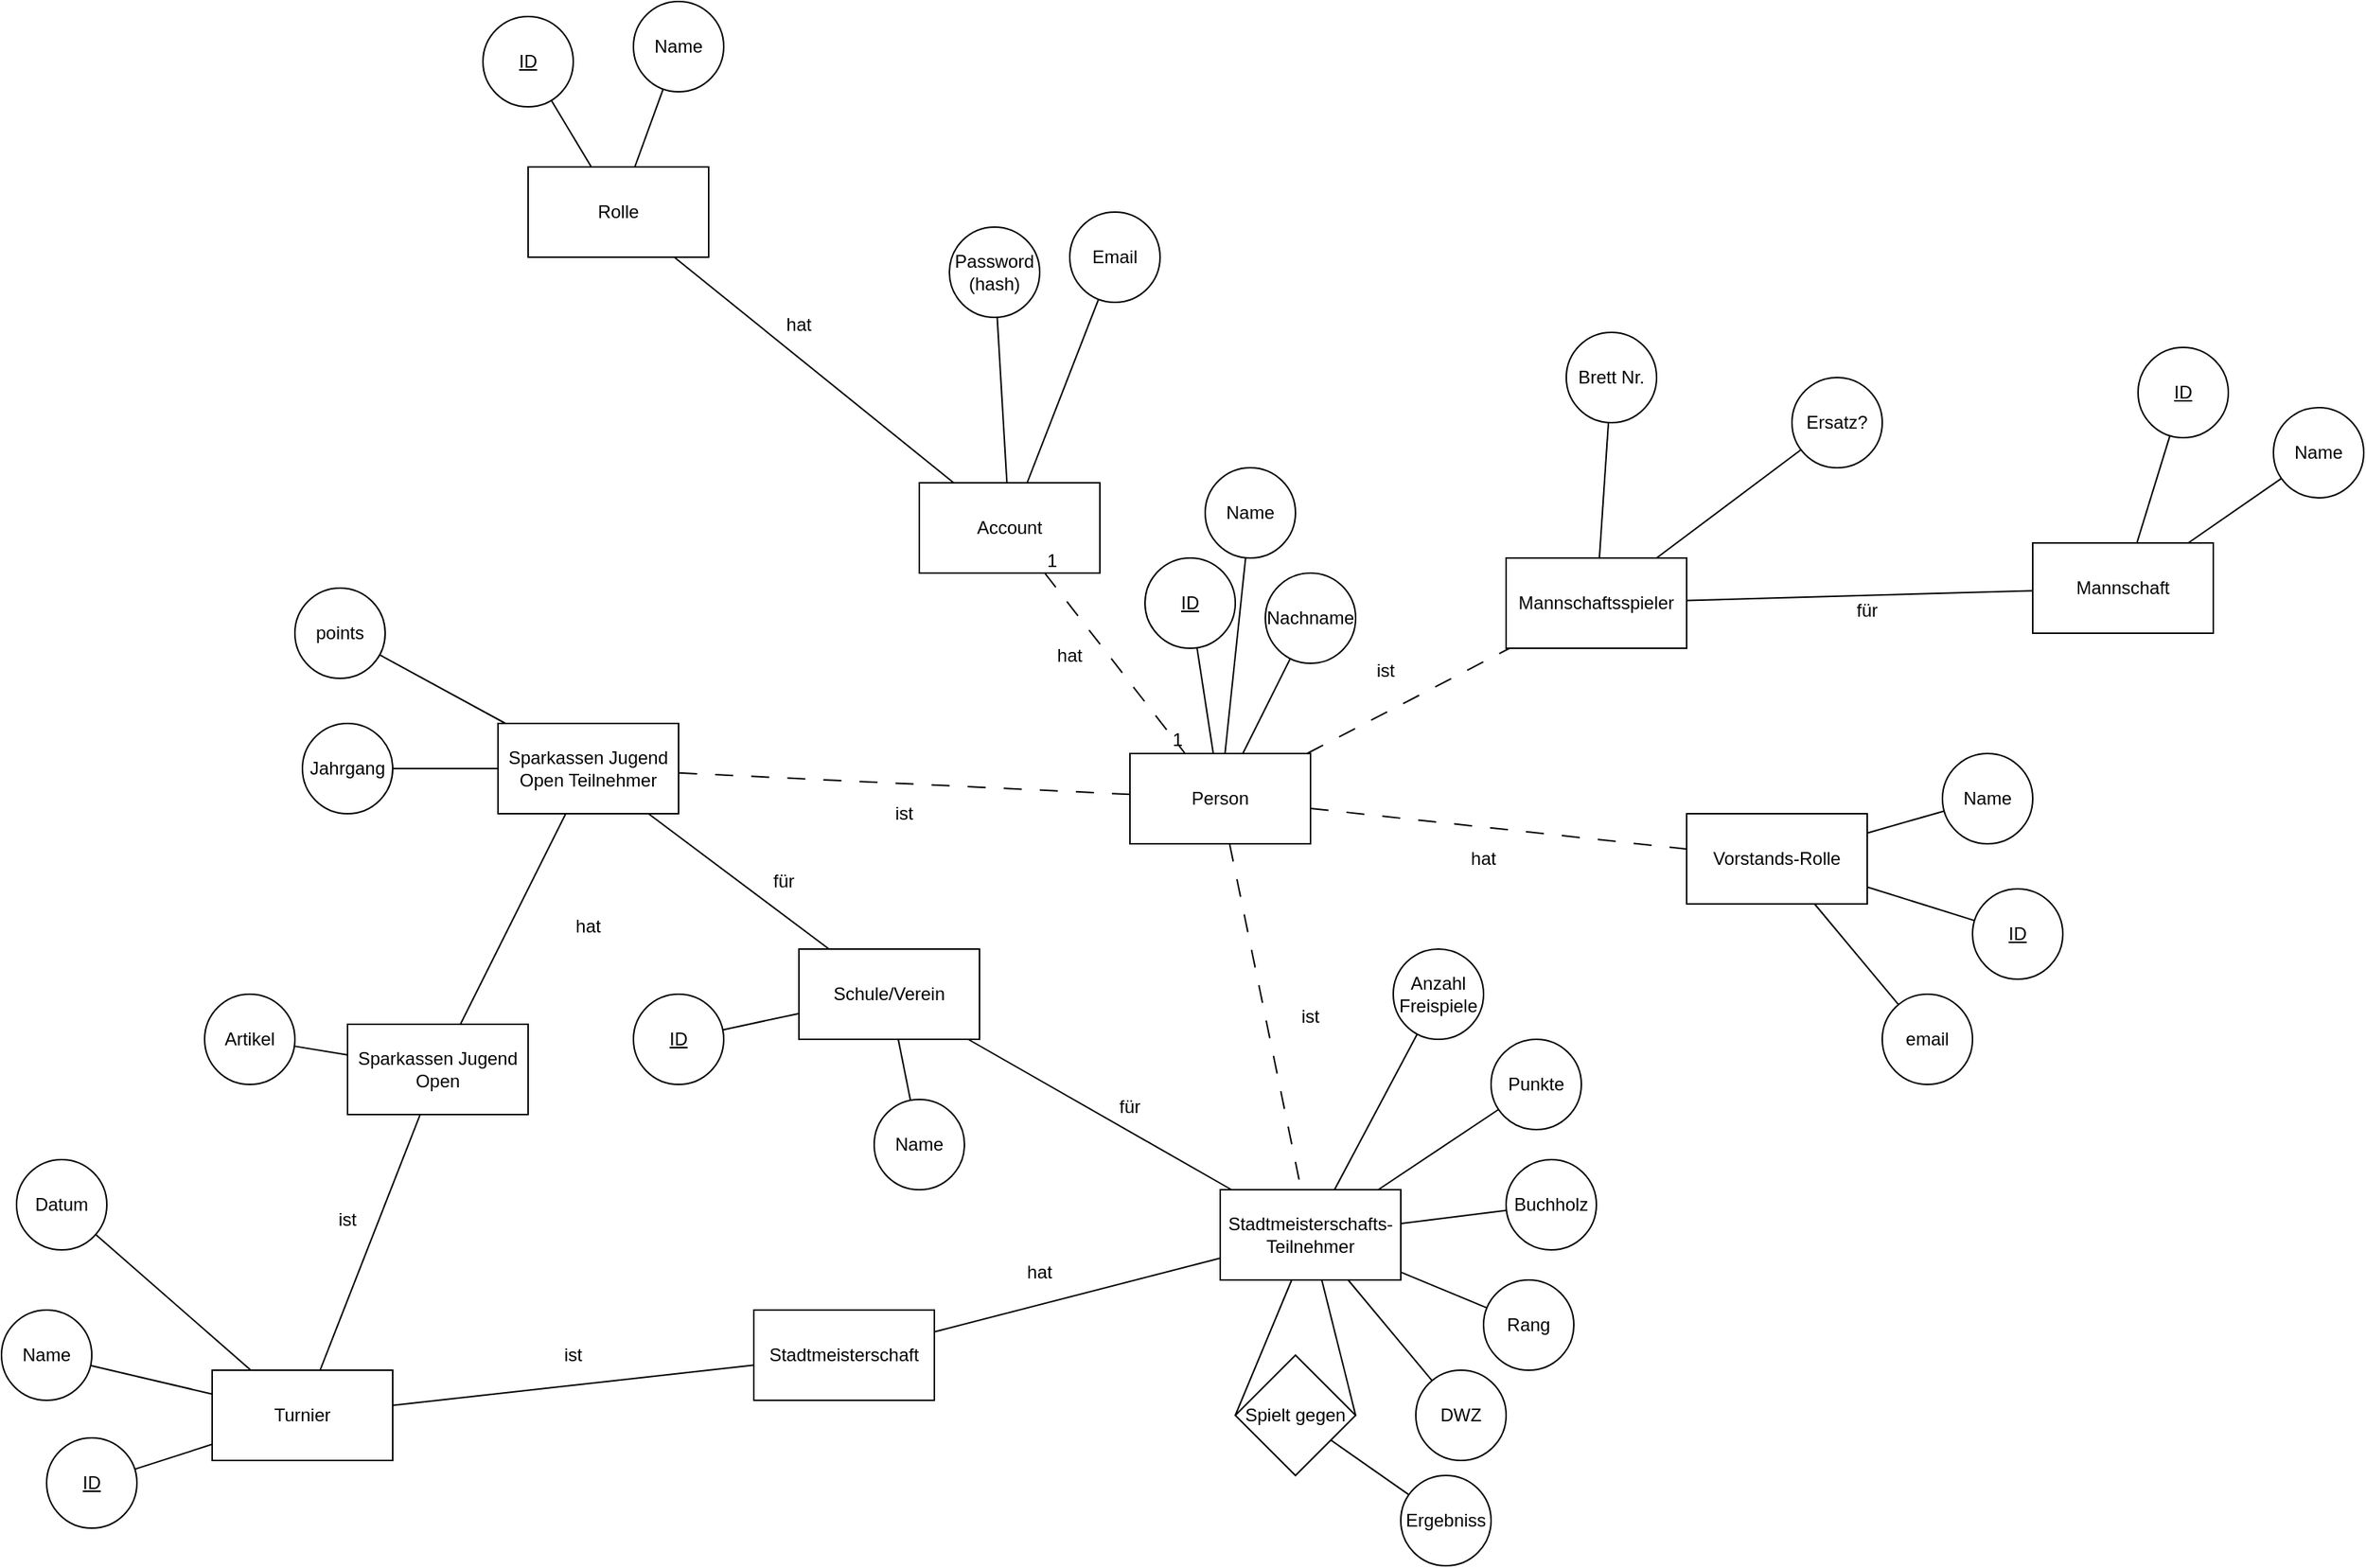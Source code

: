 <mxfile version="24.4.0" type="device">
  <diagram name="Page-1" id="n-USMq5rWaC9HaFBHwjl">
    <mxGraphModel dx="2284" dy="1935" grid="1" gridSize="10" guides="1" tooltips="1" connect="1" arrows="1" fold="1" page="1" pageScale="1" pageWidth="850" pageHeight="1100" math="0" shadow="0">
      <root>
        <mxCell id="0" />
        <mxCell id="1" parent="0" />
        <mxCell id="M7EYduYEXxySPqptlNgz-1" value="Person" style="rounded=0;whiteSpace=wrap;html=1;" parent="1" vertex="1">
          <mxGeometry x="190" y="320" width="120" height="60" as="geometry" />
        </mxCell>
        <mxCell id="M7EYduYEXxySPqptlNgz-4" value="ID" style="ellipse;whiteSpace=wrap;html=1;aspect=fixed;fontStyle=4" parent="1" vertex="1">
          <mxGeometry x="200" y="190" width="60" height="60" as="geometry" />
        </mxCell>
        <mxCell id="M7EYduYEXxySPqptlNgz-5" value="Name" style="ellipse;whiteSpace=wrap;html=1;aspect=fixed;" parent="1" vertex="1">
          <mxGeometry x="240" y="130" width="60" height="60" as="geometry" />
        </mxCell>
        <mxCell id="M7EYduYEXxySPqptlNgz-6" value="" style="endArrow=none;html=1;rounded=0;" parent="1" source="M7EYduYEXxySPqptlNgz-1" target="M7EYduYEXxySPqptlNgz-4" edge="1">
          <mxGeometry width="50" height="50" relative="1" as="geometry">
            <mxPoint x="340" y="360" as="sourcePoint" />
            <mxPoint x="390" y="310" as="targetPoint" />
          </mxGeometry>
        </mxCell>
        <mxCell id="M7EYduYEXxySPqptlNgz-7" value="Nachname" style="ellipse;whiteSpace=wrap;html=1;aspect=fixed;" parent="1" vertex="1">
          <mxGeometry x="280" y="200" width="60" height="60" as="geometry" />
        </mxCell>
        <mxCell id="M7EYduYEXxySPqptlNgz-8" value="" style="endArrow=none;html=1;rounded=0;" parent="1" source="M7EYduYEXxySPqptlNgz-1" target="M7EYduYEXxySPqptlNgz-5" edge="1">
          <mxGeometry width="50" height="50" relative="1" as="geometry">
            <mxPoint x="252" y="340" as="sourcePoint" />
            <mxPoint x="237" y="279" as="targetPoint" />
          </mxGeometry>
        </mxCell>
        <mxCell id="M7EYduYEXxySPqptlNgz-9" value="" style="endArrow=none;html=1;rounded=0;" parent="1" source="M7EYduYEXxySPqptlNgz-1" target="M7EYduYEXxySPqptlNgz-7" edge="1">
          <mxGeometry width="50" height="50" relative="1" as="geometry">
            <mxPoint x="275" y="340" as="sourcePoint" />
            <mxPoint x="317" y="257" as="targetPoint" />
          </mxGeometry>
        </mxCell>
        <mxCell id="M7EYduYEXxySPqptlNgz-10" value="Account" style="rounded=0;whiteSpace=wrap;html=1;" parent="1" vertex="1">
          <mxGeometry x="50" y="140" width="120" height="60" as="geometry" />
        </mxCell>
        <mxCell id="M7EYduYEXxySPqptlNgz-12" value="" style="endArrow=none;html=1;rounded=0;dashed=1;dashPattern=12 12;" parent="1" source="M7EYduYEXxySPqptlNgz-10" target="M7EYduYEXxySPqptlNgz-1" edge="1">
          <mxGeometry relative="1" as="geometry">
            <mxPoint x="290" y="320" as="sourcePoint" />
            <mxPoint x="450" y="320" as="targetPoint" />
          </mxGeometry>
        </mxCell>
        <mxCell id="M7EYduYEXxySPqptlNgz-13" value="1" style="resizable=0;html=1;whiteSpace=wrap;align=left;verticalAlign=bottom;" parent="M7EYduYEXxySPqptlNgz-12" connectable="0" vertex="1">
          <mxGeometry x="-1" relative="1" as="geometry" />
        </mxCell>
        <mxCell id="M7EYduYEXxySPqptlNgz-14" value="1" style="resizable=0;html=1;whiteSpace=wrap;align=right;verticalAlign=bottom;" parent="M7EYduYEXxySPqptlNgz-12" connectable="0" vertex="1">
          <mxGeometry x="1" relative="1" as="geometry" />
        </mxCell>
        <mxCell id="M7EYduYEXxySPqptlNgz-15" value="E&lt;span style=&quot;background-color: initial;&quot;&gt;mail&lt;/span&gt;" style="ellipse;whiteSpace=wrap;html=1;aspect=fixed;" parent="1" vertex="1">
          <mxGeometry x="150" y="-40" width="60" height="60" as="geometry" />
        </mxCell>
        <mxCell id="M7EYduYEXxySPqptlNgz-16" value="" style="endArrow=none;html=1;rounded=0;" parent="1" source="M7EYduYEXxySPqptlNgz-10" target="M7EYduYEXxySPqptlNgz-15" edge="1">
          <mxGeometry width="50" height="50" relative="1" as="geometry">
            <mxPoint x="-49" y="350" as="sourcePoint" />
            <mxPoint x="-43" y="299" as="targetPoint" />
          </mxGeometry>
        </mxCell>
        <mxCell id="M7EYduYEXxySPqptlNgz-18" value="Password (hash)" style="ellipse;whiteSpace=wrap;html=1;aspect=fixed;" parent="1" vertex="1">
          <mxGeometry x="70" y="-30" width="60" height="60" as="geometry" />
        </mxCell>
        <mxCell id="M7EYduYEXxySPqptlNgz-21" value="" style="endArrow=none;html=1;rounded=0;" parent="1" source="M7EYduYEXxySPqptlNgz-10" target="M7EYduYEXxySPqptlNgz-18" edge="1">
          <mxGeometry width="50" height="50" relative="1" as="geometry">
            <mxPoint x="-51" y="330" as="sourcePoint" />
            <mxPoint x="-103" y="255" as="targetPoint" />
          </mxGeometry>
        </mxCell>
        <mxCell id="M7EYduYEXxySPqptlNgz-23" value="Mannschaftsspieler" style="rounded=0;whiteSpace=wrap;html=1;" parent="1" vertex="1">
          <mxGeometry x="440" y="190" width="120" height="60" as="geometry" />
        </mxCell>
        <mxCell id="M7EYduYEXxySPqptlNgz-24" value="" style="endArrow=none;html=1;rounded=0;dashed=1;dashPattern=12 12;" parent="1" source="M7EYduYEXxySPqptlNgz-1" target="M7EYduYEXxySPqptlNgz-23" edge="1">
          <mxGeometry width="50" height="50" relative="1" as="geometry">
            <mxPoint x="410" y="310" as="sourcePoint" />
            <mxPoint x="460" y="260" as="targetPoint" />
          </mxGeometry>
        </mxCell>
        <mxCell id="M7EYduYEXxySPqptlNgz-26" value="Name" style="ellipse;whiteSpace=wrap;html=1;aspect=fixed;" parent="1" vertex="1">
          <mxGeometry x="730" y="320" width="60" height="60" as="geometry" />
        </mxCell>
        <mxCell id="M7EYduYEXxySPqptlNgz-27" value="Brett Nr." style="ellipse;whiteSpace=wrap;html=1;aspect=fixed;" parent="1" vertex="1">
          <mxGeometry x="480" y="40" width="60" height="60" as="geometry" />
        </mxCell>
        <mxCell id="M7EYduYEXxySPqptlNgz-28" value="" style="endArrow=none;html=1;rounded=0;" parent="1" source="M7EYduYEXxySPqptlNgz-23" target="M7EYduYEXxySPqptlNgz-27" edge="1">
          <mxGeometry width="50" height="50" relative="1" as="geometry">
            <mxPoint x="410" y="310" as="sourcePoint" />
            <mxPoint x="460" y="260" as="targetPoint" />
          </mxGeometry>
        </mxCell>
        <mxCell id="M7EYduYEXxySPqptlNgz-29" value="Ersatz?" style="ellipse;whiteSpace=wrap;html=1;aspect=fixed;" parent="1" vertex="1">
          <mxGeometry x="630" y="70" width="60" height="60" as="geometry" />
        </mxCell>
        <mxCell id="M7EYduYEXxySPqptlNgz-30" value="" style="endArrow=none;html=1;rounded=0;" parent="1" source="M7EYduYEXxySPqptlNgz-23" target="M7EYduYEXxySPqptlNgz-29" edge="1">
          <mxGeometry width="50" height="50" relative="1" as="geometry">
            <mxPoint x="512" y="200" as="sourcePoint" />
            <mxPoint x="518" y="110" as="targetPoint" />
          </mxGeometry>
        </mxCell>
        <mxCell id="M7EYduYEXxySPqptlNgz-31" value="Turnier" style="rounded=0;whiteSpace=wrap;html=1;" parent="1" vertex="1">
          <mxGeometry x="-420" y="730" width="120" height="60" as="geometry" />
        </mxCell>
        <mxCell id="M7EYduYEXxySPqptlNgz-32" value="" style="endArrow=none;html=1;rounded=0;" parent="1" source="M7EYduYEXxySPqptlNgz-42" target="M7EYduYEXxySPqptlNgz-26" edge="1">
          <mxGeometry width="50" height="50" relative="1" as="geometry">
            <mxPoint x="760" y="400" as="sourcePoint" />
            <mxPoint x="690" y="540" as="targetPoint" />
          </mxGeometry>
        </mxCell>
        <mxCell id="M7EYduYEXxySPqptlNgz-33" value="Name" style="ellipse;whiteSpace=wrap;html=1;aspect=fixed;" parent="1" vertex="1">
          <mxGeometry x="-560" y="690" width="60" height="60" as="geometry" />
        </mxCell>
        <mxCell id="M7EYduYEXxySPqptlNgz-34" value="" style="endArrow=none;html=1;rounded=0;" parent="1" source="M7EYduYEXxySPqptlNgz-31" target="M7EYduYEXxySPqptlNgz-33" edge="1">
          <mxGeometry width="50" height="50" relative="1" as="geometry">
            <mxPoint x="-390" y="660" as="sourcePoint" />
            <mxPoint x="-460" y="800" as="targetPoint" />
          </mxGeometry>
        </mxCell>
        <mxCell id="M7EYduYEXxySPqptlNgz-35" value="ID" style="ellipse;whiteSpace=wrap;html=1;aspect=fixed;fontStyle=4" parent="1" vertex="1">
          <mxGeometry x="-530" y="775" width="60" height="60" as="geometry" />
        </mxCell>
        <mxCell id="M7EYduYEXxySPqptlNgz-36" value="" style="endArrow=none;html=1;rounded=0;" parent="1" source="M7EYduYEXxySPqptlNgz-31" target="M7EYduYEXxySPqptlNgz-35" edge="1">
          <mxGeometry width="50" height="50" relative="1" as="geometry">
            <mxPoint x="-150" y="675" as="sourcePoint" />
            <mxPoint x="50" y="660" as="targetPoint" />
          </mxGeometry>
        </mxCell>
        <mxCell id="M7EYduYEXxySPqptlNgz-40" value="Datum" style="ellipse;whiteSpace=wrap;html=1;aspect=fixed;" parent="1" vertex="1">
          <mxGeometry x="-550" y="590" width="60" height="60" as="geometry" />
        </mxCell>
        <mxCell id="M7EYduYEXxySPqptlNgz-41" value="" style="endArrow=none;html=1;rounded=0;" parent="1" source="M7EYduYEXxySPqptlNgz-31" target="M7EYduYEXxySPqptlNgz-40" edge="1">
          <mxGeometry width="50" height="50" relative="1" as="geometry">
            <mxPoint x="-496" y="740" as="sourcePoint" />
            <mxPoint x="-590" y="810" as="targetPoint" />
          </mxGeometry>
        </mxCell>
        <mxCell id="M7EYduYEXxySPqptlNgz-42" value="Vorstands-Rolle" style="rounded=0;whiteSpace=wrap;html=1;" parent="1" vertex="1">
          <mxGeometry x="560" y="360" width="120" height="60" as="geometry" />
        </mxCell>
        <mxCell id="M7EYduYEXxySPqptlNgz-43" value="" style="endArrow=none;html=1;rounded=0;dashed=1;dashPattern=12 12;" parent="1" source="M7EYduYEXxySPqptlNgz-1" target="M7EYduYEXxySPqptlNgz-42" edge="1">
          <mxGeometry width="50" height="50" relative="1" as="geometry">
            <mxPoint x="318" y="330" as="sourcePoint" />
            <mxPoint x="452" y="260" as="targetPoint" />
          </mxGeometry>
        </mxCell>
        <mxCell id="M7EYduYEXxySPqptlNgz-44" value="ID" style="ellipse;whiteSpace=wrap;html=1;aspect=fixed;fontStyle=4" parent="1" vertex="1">
          <mxGeometry x="750" y="410" width="60" height="60" as="geometry" />
        </mxCell>
        <mxCell id="M7EYduYEXxySPqptlNgz-45" value="" style="endArrow=none;html=1;rounded=0;" parent="1" source="M7EYduYEXxySPqptlNgz-42" target="M7EYduYEXxySPqptlNgz-44" edge="1">
          <mxGeometry width="50" height="50" relative="1" as="geometry">
            <mxPoint x="770" y="350" as="sourcePoint" />
            <mxPoint x="970" y="335" as="targetPoint" />
          </mxGeometry>
        </mxCell>
        <mxCell id="M7EYduYEXxySPqptlNgz-46" value="ist" style="text;html=1;align=center;verticalAlign=middle;whiteSpace=wrap;rounded=0;" parent="1" vertex="1">
          <mxGeometry x="330" y="250" width="60" height="30" as="geometry" />
        </mxCell>
        <mxCell id="M7EYduYEXxySPqptlNgz-47" value="hat" style="text;html=1;align=center;verticalAlign=middle;whiteSpace=wrap;rounded=0;" parent="1" vertex="1">
          <mxGeometry x="395" y="375" width="60" height="30" as="geometry" />
        </mxCell>
        <mxCell id="M7EYduYEXxySPqptlNgz-48" value="hat" style="text;html=1;align=center;verticalAlign=middle;whiteSpace=wrap;rounded=0;" parent="1" vertex="1">
          <mxGeometry x="120" y="240" width="60" height="30" as="geometry" />
        </mxCell>
        <mxCell id="M7EYduYEXxySPqptlNgz-49" value="Stadtmeisterschaft" style="rounded=0;whiteSpace=wrap;html=1;" parent="1" vertex="1">
          <mxGeometry x="-60" y="690" width="120" height="60" as="geometry" />
        </mxCell>
        <mxCell id="M7EYduYEXxySPqptlNgz-51" value="" style="endArrow=none;html=1;rounded=0;dashed=1;dashPattern=12 12;" parent="1" source="M7EYduYEXxySPqptlNgz-1" target="M7EYduYEXxySPqptlNgz-58" edge="1">
          <mxGeometry width="50" height="50" relative="1" as="geometry">
            <mxPoint x="307" y="390" as="sourcePoint" />
            <mxPoint x="433" y="470" as="targetPoint" />
          </mxGeometry>
        </mxCell>
        <mxCell id="M7EYduYEXxySPqptlNgz-52" value="ist" style="text;html=1;align=center;verticalAlign=middle;whiteSpace=wrap;rounded=0;" parent="1" vertex="1">
          <mxGeometry x="280" y="480" width="60" height="30" as="geometry" />
        </mxCell>
        <mxCell id="M7EYduYEXxySPqptlNgz-56" value="" style="endArrow=none;html=1;rounded=0;" parent="1" source="M7EYduYEXxySPqptlNgz-31" target="M7EYduYEXxySPqptlNgz-49" edge="1">
          <mxGeometry width="50" height="50" relative="1" as="geometry">
            <mxPoint x="-190" y="480" as="sourcePoint" />
            <mxPoint x="-140" y="430" as="targetPoint" />
          </mxGeometry>
        </mxCell>
        <mxCell id="M7EYduYEXxySPqptlNgz-57" value="ist" style="text;html=1;align=center;verticalAlign=middle;whiteSpace=wrap;rounded=0;" parent="1" vertex="1">
          <mxGeometry x="-210" y="705" width="60" height="30" as="geometry" />
        </mxCell>
        <mxCell id="M7EYduYEXxySPqptlNgz-58" value="Stadtmeisterschafts-&lt;div&gt;Teilnehmer&lt;/div&gt;" style="rounded=0;whiteSpace=wrap;html=1;" parent="1" vertex="1">
          <mxGeometry x="250" y="610" width="120" height="60" as="geometry" />
        </mxCell>
        <mxCell id="M7EYduYEXxySPqptlNgz-59" value="" style="endArrow=none;html=1;rounded=0;" parent="1" source="M7EYduYEXxySPqptlNgz-49" target="M7EYduYEXxySPqptlNgz-58" edge="1">
          <mxGeometry width="50" height="50" relative="1" as="geometry">
            <mxPoint x="140" y="520" as="sourcePoint" />
            <mxPoint x="190" y="470" as="targetPoint" />
          </mxGeometry>
        </mxCell>
        <mxCell id="M7EYduYEXxySPqptlNgz-60" value="hat" style="text;html=1;align=center;verticalAlign=middle;whiteSpace=wrap;rounded=0;" parent="1" vertex="1">
          <mxGeometry x="100" y="650" width="60" height="30" as="geometry" />
        </mxCell>
        <mxCell id="M7EYduYEXxySPqptlNgz-61" value="Rang" style="ellipse;whiteSpace=wrap;html=1;aspect=fixed;" parent="1" vertex="1">
          <mxGeometry x="425" y="670" width="60" height="60" as="geometry" />
        </mxCell>
        <mxCell id="M7EYduYEXxySPqptlNgz-62" value="" style="endArrow=none;html=1;rounded=0;" parent="1" source="M7EYduYEXxySPqptlNgz-58" target="M7EYduYEXxySPqptlNgz-61" edge="1">
          <mxGeometry width="50" height="50" relative="1" as="geometry">
            <mxPoint x="494" y="795" as="sourcePoint" />
            <mxPoint x="400" y="865" as="targetPoint" />
          </mxGeometry>
        </mxCell>
        <mxCell id="M7EYduYEXxySPqptlNgz-63" value="DWZ" style="ellipse;whiteSpace=wrap;html=1;aspect=fixed;" parent="1" vertex="1">
          <mxGeometry x="380" y="730" width="60" height="60" as="geometry" />
        </mxCell>
        <mxCell id="M7EYduYEXxySPqptlNgz-64" value="" style="endArrow=none;html=1;rounded=0;" parent="1" source="M7EYduYEXxySPqptlNgz-58" target="M7EYduYEXxySPqptlNgz-63" edge="1">
          <mxGeometry width="50" height="50" relative="1" as="geometry">
            <mxPoint x="310" y="738" as="sourcePoint" />
            <mxPoint x="340" y="950" as="targetPoint" />
          </mxGeometry>
        </mxCell>
        <mxCell id="M7EYduYEXxySPqptlNgz-65" value="Buchholz" style="ellipse;whiteSpace=wrap;html=1;aspect=fixed;" parent="1" vertex="1">
          <mxGeometry x="440" y="590" width="60" height="60" as="geometry" />
        </mxCell>
        <mxCell id="M7EYduYEXxySPqptlNgz-66" value="" style="endArrow=none;html=1;rounded=0;" parent="1" source="M7EYduYEXxySPqptlNgz-58" target="M7EYduYEXxySPqptlNgz-65" edge="1">
          <mxGeometry width="50" height="50" relative="1" as="geometry">
            <mxPoint x="217.5" y="680" as="sourcePoint" />
            <mxPoint x="222.5" y="960" as="targetPoint" />
          </mxGeometry>
        </mxCell>
        <mxCell id="M7EYduYEXxySPqptlNgz-67" value="Anzahl Freispiele" style="ellipse;whiteSpace=wrap;html=1;aspect=fixed;" parent="1" vertex="1">
          <mxGeometry x="365" y="450" width="60" height="60" as="geometry" />
        </mxCell>
        <mxCell id="M7EYduYEXxySPqptlNgz-68" value="" style="endArrow=none;html=1;rounded=0;" parent="1" source="M7EYduYEXxySPqptlNgz-58" target="M7EYduYEXxySPqptlNgz-67" edge="1">
          <mxGeometry width="50" height="50" relative="1" as="geometry">
            <mxPoint x="233.5" y="655" as="sourcePoint" />
            <mxPoint x="150" y="945" as="targetPoint" />
          </mxGeometry>
        </mxCell>
        <mxCell id="M7EYduYEXxySPqptlNgz-69" value="Spielt gegen" style="rhombus;whiteSpace=wrap;html=1;" parent="1" vertex="1">
          <mxGeometry x="260" y="720" width="80" height="80" as="geometry" />
        </mxCell>
        <mxCell id="M7EYduYEXxySPqptlNgz-70" value="" style="endArrow=none;html=1;rounded=0;exitX=1;exitY=0.5;exitDx=0;exitDy=0;" parent="1" source="M7EYduYEXxySPqptlNgz-69" target="M7EYduYEXxySPqptlNgz-58" edge="1">
          <mxGeometry width="50" height="50" relative="1" as="geometry">
            <mxPoint x="140" y="690" as="sourcePoint" />
            <mxPoint x="190" y="640" as="targetPoint" />
          </mxGeometry>
        </mxCell>
        <mxCell id="M7EYduYEXxySPqptlNgz-71" value="" style="endArrow=none;html=1;rounded=0;exitX=0;exitY=0.5;exitDx=0;exitDy=0;" parent="1" source="M7EYduYEXxySPqptlNgz-69" target="M7EYduYEXxySPqptlNgz-58" edge="1">
          <mxGeometry width="50" height="50" relative="1" as="geometry">
            <mxPoint x="140" y="690" as="sourcePoint" />
            <mxPoint x="190" y="640" as="targetPoint" />
          </mxGeometry>
        </mxCell>
        <mxCell id="M7EYduYEXxySPqptlNgz-72" value="" style="endArrow=none;html=1;rounded=0;" parent="1" source="M7EYduYEXxySPqptlNgz-69" target="M7EYduYEXxySPqptlNgz-73" edge="1">
          <mxGeometry width="50" height="50" relative="1" as="geometry">
            <mxPoint x="294" y="784" as="sourcePoint" />
            <mxPoint x="365" y="800" as="targetPoint" />
          </mxGeometry>
        </mxCell>
        <mxCell id="M7EYduYEXxySPqptlNgz-73" value="Ergebniss" style="ellipse;whiteSpace=wrap;html=1;aspect=fixed;" parent="1" vertex="1">
          <mxGeometry x="370" y="800" width="60" height="60" as="geometry" />
        </mxCell>
        <mxCell id="M7EYduYEXxySPqptlNgz-74" value="Sparkassen Jugend Open" style="rounded=0;whiteSpace=wrap;html=1;" parent="1" vertex="1">
          <mxGeometry x="-330" y="500" width="120" height="60" as="geometry" />
        </mxCell>
        <mxCell id="M7EYduYEXxySPqptlNgz-75" value="" style="endArrow=none;html=1;rounded=0;" parent="1" source="M7EYduYEXxySPqptlNgz-31" target="M7EYduYEXxySPqptlNgz-74" edge="1">
          <mxGeometry width="50" height="50" relative="1" as="geometry">
            <mxPoint x="50" y="410" as="sourcePoint" />
            <mxPoint x="100" y="360" as="targetPoint" />
          </mxGeometry>
        </mxCell>
        <mxCell id="M7EYduYEXxySPqptlNgz-76" value="ist" style="text;html=1;align=center;verticalAlign=middle;whiteSpace=wrap;rounded=0;" parent="1" vertex="1">
          <mxGeometry x="-360" y="615" width="60" height="30" as="geometry" />
        </mxCell>
        <mxCell id="M7EYduYEXxySPqptlNgz-77" value="" style="endArrow=none;html=1;rounded=0;" parent="1" source="M7EYduYEXxySPqptlNgz-74" target="M7EYduYEXxySPqptlNgz-79" edge="1">
          <mxGeometry width="50" height="50" relative="1" as="geometry">
            <mxPoint x="-190" y="520" as="sourcePoint" />
            <mxPoint x="-190" y="410" as="targetPoint" />
          </mxGeometry>
        </mxCell>
        <mxCell id="M7EYduYEXxySPqptlNgz-78" value="hat" style="text;html=1;align=center;verticalAlign=middle;whiteSpace=wrap;rounded=0;" parent="1" vertex="1">
          <mxGeometry x="-200" y="420" width="60" height="30" as="geometry" />
        </mxCell>
        <mxCell id="M7EYduYEXxySPqptlNgz-79" value="Sparkassen Jugend Open Teilnehmer" style="rounded=0;whiteSpace=wrap;html=1;" parent="1" vertex="1">
          <mxGeometry x="-230" y="300" width="120" height="60" as="geometry" />
        </mxCell>
        <mxCell id="M7EYduYEXxySPqptlNgz-80" value="Schule/Verein" style="rounded=0;whiteSpace=wrap;html=1;" parent="1" vertex="1">
          <mxGeometry x="-30" y="450" width="120" height="60" as="geometry" />
        </mxCell>
        <mxCell id="M7EYduYEXxySPqptlNgz-81" value="" style="endArrow=none;html=1;rounded=0;" parent="1" source="M7EYduYEXxySPqptlNgz-80" target="M7EYduYEXxySPqptlNgz-58" edge="1">
          <mxGeometry width="50" height="50" relative="1" as="geometry">
            <mxPoint x="20" y="420" as="sourcePoint" />
            <mxPoint x="70" y="370" as="targetPoint" />
          </mxGeometry>
        </mxCell>
        <mxCell id="M7EYduYEXxySPqptlNgz-82" value="für" style="text;html=1;align=center;verticalAlign=middle;whiteSpace=wrap;rounded=0;" parent="1" vertex="1">
          <mxGeometry x="160" y="540" width="60" height="30" as="geometry" />
        </mxCell>
        <mxCell id="M7EYduYEXxySPqptlNgz-83" value="" style="endArrow=none;html=1;rounded=0;" parent="1" source="M7EYduYEXxySPqptlNgz-79" target="M7EYduYEXxySPqptlNgz-80" edge="1">
          <mxGeometry width="50" height="50" relative="1" as="geometry">
            <mxPoint x="93" y="520" as="sourcePoint" />
            <mxPoint x="268" y="620" as="targetPoint" />
          </mxGeometry>
        </mxCell>
        <mxCell id="M7EYduYEXxySPqptlNgz-84" value="für" style="text;html=1;align=center;verticalAlign=middle;whiteSpace=wrap;rounded=0;" parent="1" vertex="1">
          <mxGeometry x="-70" y="390" width="60" height="30" as="geometry" />
        </mxCell>
        <mxCell id="M7EYduYEXxySPqptlNgz-86" value="" style="endArrow=none;html=1;rounded=0;dashed=1;dashPattern=12 12;" parent="1" source="M7EYduYEXxySPqptlNgz-1" target="M7EYduYEXxySPqptlNgz-79" edge="1">
          <mxGeometry width="50" height="50" relative="1" as="geometry">
            <mxPoint x="266" y="390" as="sourcePoint" />
            <mxPoint x="314" y="620" as="targetPoint" />
          </mxGeometry>
        </mxCell>
        <mxCell id="M7EYduYEXxySPqptlNgz-87" value="ist" style="text;html=1;align=center;verticalAlign=middle;whiteSpace=wrap;rounded=0;" parent="1" vertex="1">
          <mxGeometry x="10" y="345" width="60" height="30" as="geometry" />
        </mxCell>
        <mxCell id="M7EYduYEXxySPqptlNgz-89" value="" style="endArrow=none;html=1;rounded=0;" parent="1" source="M7EYduYEXxySPqptlNgz-91" target="M7EYduYEXxySPqptlNgz-74" edge="1">
          <mxGeometry width="50" height="50" relative="1" as="geometry">
            <mxPoint x="-410" y="380" as="sourcePoint" />
            <mxPoint x="-90" y="390" as="targetPoint" />
          </mxGeometry>
        </mxCell>
        <mxCell id="M7EYduYEXxySPqptlNgz-91" value="Artikel" style="ellipse;whiteSpace=wrap;html=1;aspect=fixed;" parent="1" vertex="1">
          <mxGeometry x="-425" y="480" width="60" height="60" as="geometry" />
        </mxCell>
        <mxCell id="vukQ3y8rHUazanamd_mJ-1" value="" style="endArrow=none;html=1;rounded=0;" edge="1" parent="1" source="vukQ3y8rHUazanamd_mJ-2" target="M7EYduYEXxySPqptlNgz-79">
          <mxGeometry width="50" height="50" relative="1" as="geometry">
            <mxPoint x="-302.5" y="150" as="sourcePoint" />
            <mxPoint x="-222.5" y="290" as="targetPoint" />
          </mxGeometry>
        </mxCell>
        <mxCell id="vukQ3y8rHUazanamd_mJ-2" value="Jahrgang" style="ellipse;whiteSpace=wrap;html=1;aspect=fixed;" vertex="1" parent="1">
          <mxGeometry x="-360" y="300" width="60" height="60" as="geometry" />
        </mxCell>
        <mxCell id="vukQ3y8rHUazanamd_mJ-3" value="" style="endArrow=none;html=1;rounded=0;" edge="1" parent="1" source="vukQ3y8rHUazanamd_mJ-4" target="M7EYduYEXxySPqptlNgz-79">
          <mxGeometry width="50" height="50" relative="1" as="geometry">
            <mxPoint x="-350" y="110" as="sourcePoint" />
            <mxPoint x="-270" y="250" as="targetPoint" />
          </mxGeometry>
        </mxCell>
        <mxCell id="vukQ3y8rHUazanamd_mJ-4" value="points" style="ellipse;whiteSpace=wrap;html=1;aspect=fixed;" vertex="1" parent="1">
          <mxGeometry x="-365" y="210" width="60" height="60" as="geometry" />
        </mxCell>
        <mxCell id="vukQ3y8rHUazanamd_mJ-5" value="ID" style="ellipse;whiteSpace=wrap;html=1;aspect=fixed;fontStyle=4" vertex="1" parent="1">
          <mxGeometry x="-140" y="480" width="60" height="60" as="geometry" />
        </mxCell>
        <mxCell id="vukQ3y8rHUazanamd_mJ-6" value="" style="endArrow=none;html=1;rounded=0;" edge="1" parent="1" target="vukQ3y8rHUazanamd_mJ-5" source="M7EYduYEXxySPqptlNgz-80">
          <mxGeometry width="50" height="50" relative="1" as="geometry">
            <mxPoint x="-75" y="595" as="sourcePoint" />
            <mxPoint x="70" y="585" as="targetPoint" />
          </mxGeometry>
        </mxCell>
        <mxCell id="vukQ3y8rHUazanamd_mJ-8" value="" style="endArrow=none;html=1;rounded=0;" edge="1" parent="1" source="vukQ3y8rHUazanamd_mJ-9" target="M7EYduYEXxySPqptlNgz-80">
          <mxGeometry width="50" height="50" relative="1" as="geometry">
            <mxPoint x="10" y="450" as="sourcePoint" />
            <mxPoint x="90" y="590" as="targetPoint" />
          </mxGeometry>
        </mxCell>
        <mxCell id="vukQ3y8rHUazanamd_mJ-9" value="Name" style="ellipse;whiteSpace=wrap;html=1;aspect=fixed;" vertex="1" parent="1">
          <mxGeometry x="20" y="550" width="60" height="60" as="geometry" />
        </mxCell>
        <mxCell id="vukQ3y8rHUazanamd_mJ-10" value="Mannschaft" style="rounded=0;whiteSpace=wrap;html=1;" vertex="1" parent="1">
          <mxGeometry x="790" y="180" width="120" height="60" as="geometry" />
        </mxCell>
        <mxCell id="vukQ3y8rHUazanamd_mJ-11" value="ID" style="ellipse;whiteSpace=wrap;html=1;aspect=fixed;fontStyle=4" vertex="1" parent="1">
          <mxGeometry x="860" y="50" width="60" height="60" as="geometry" />
        </mxCell>
        <mxCell id="vukQ3y8rHUazanamd_mJ-12" value="" style="endArrow=none;html=1;rounded=0;" edge="1" parent="1" target="vukQ3y8rHUazanamd_mJ-11" source="vukQ3y8rHUazanamd_mJ-10">
          <mxGeometry width="50" height="50" relative="1" as="geometry">
            <mxPoint x="865" y="210" as="sourcePoint" />
            <mxPoint x="1010" y="200" as="targetPoint" />
          </mxGeometry>
        </mxCell>
        <mxCell id="vukQ3y8rHUazanamd_mJ-13" value="Name" style="ellipse;whiteSpace=wrap;html=1;aspect=fixed;" vertex="1" parent="1">
          <mxGeometry x="950" y="90" width="60" height="60" as="geometry" />
        </mxCell>
        <mxCell id="vukQ3y8rHUazanamd_mJ-14" value="" style="endArrow=none;html=1;rounded=0;" edge="1" parent="1" target="vukQ3y8rHUazanamd_mJ-13" source="vukQ3y8rHUazanamd_mJ-10">
          <mxGeometry width="50" height="50" relative="1" as="geometry">
            <mxPoint x="1043" y="255" as="sourcePoint" />
            <mxPoint x="1027" y="214" as="targetPoint" />
          </mxGeometry>
        </mxCell>
        <mxCell id="vukQ3y8rHUazanamd_mJ-15" value="" style="endArrow=none;html=1;rounded=0;" edge="1" parent="1" source="M7EYduYEXxySPqptlNgz-23" target="vukQ3y8rHUazanamd_mJ-10">
          <mxGeometry width="50" height="50" relative="1" as="geometry">
            <mxPoint x="550" y="200" as="sourcePoint" />
            <mxPoint x="646" y="128" as="targetPoint" />
          </mxGeometry>
        </mxCell>
        <mxCell id="vukQ3y8rHUazanamd_mJ-16" value="für" style="text;html=1;align=center;verticalAlign=middle;whiteSpace=wrap;rounded=0;" vertex="1" parent="1">
          <mxGeometry x="650" y="210" width="60" height="30" as="geometry" />
        </mxCell>
        <mxCell id="vukQ3y8rHUazanamd_mJ-17" value="Rolle" style="rounded=0;whiteSpace=wrap;html=1;" vertex="1" parent="1">
          <mxGeometry x="-210" y="-70" width="120" height="60" as="geometry" />
        </mxCell>
        <mxCell id="vukQ3y8rHUazanamd_mJ-18" value="" style="endArrow=none;html=1;rounded=0;" edge="1" parent="1" source="M7EYduYEXxySPqptlNgz-10" target="vukQ3y8rHUazanamd_mJ-17">
          <mxGeometry width="50" height="50" relative="1" as="geometry">
            <mxPoint x="270" y="-30" as="sourcePoint" />
            <mxPoint x="320" y="-80" as="targetPoint" />
          </mxGeometry>
        </mxCell>
        <mxCell id="vukQ3y8rHUazanamd_mJ-19" value="hat" style="text;html=1;align=center;verticalAlign=middle;whiteSpace=wrap;rounded=0;" vertex="1" parent="1">
          <mxGeometry x="-60" y="20" width="60" height="30" as="geometry" />
        </mxCell>
        <mxCell id="vukQ3y8rHUazanamd_mJ-20" value="ID" style="ellipse;whiteSpace=wrap;html=1;aspect=fixed;fontStyle=4" vertex="1" parent="1">
          <mxGeometry x="-240" y="-170" width="60" height="60" as="geometry" />
        </mxCell>
        <mxCell id="vukQ3y8rHUazanamd_mJ-21" value="" style="endArrow=none;html=1;rounded=0;" edge="1" parent="1" target="vukQ3y8rHUazanamd_mJ-20" source="vukQ3y8rHUazanamd_mJ-17">
          <mxGeometry width="50" height="50" relative="1" as="geometry">
            <mxPoint x="-195" y="-40" as="sourcePoint" />
            <mxPoint x="-50" y="-50" as="targetPoint" />
          </mxGeometry>
        </mxCell>
        <mxCell id="vukQ3y8rHUazanamd_mJ-22" value="Name" style="ellipse;whiteSpace=wrap;html=1;aspect=fixed;" vertex="1" parent="1">
          <mxGeometry x="-140" y="-180" width="60" height="60" as="geometry" />
        </mxCell>
        <mxCell id="vukQ3y8rHUazanamd_mJ-23" value="" style="endArrow=none;html=1;rounded=0;" edge="1" parent="1" target="vukQ3y8rHUazanamd_mJ-22" source="vukQ3y8rHUazanamd_mJ-17">
          <mxGeometry width="50" height="50" relative="1" as="geometry">
            <mxPoint x="-117" y="-50" as="sourcePoint" />
            <mxPoint x="-133" y="-91" as="targetPoint" />
          </mxGeometry>
        </mxCell>
        <mxCell id="vukQ3y8rHUazanamd_mJ-24" value="email" style="ellipse;whiteSpace=wrap;html=1;aspect=fixed;" vertex="1" parent="1">
          <mxGeometry x="690" y="480" width="60" height="60" as="geometry" />
        </mxCell>
        <mxCell id="vukQ3y8rHUazanamd_mJ-25" value="" style="endArrow=none;html=1;rounded=0;" edge="1" parent="1" target="vukQ3y8rHUazanamd_mJ-24" source="M7EYduYEXxySPqptlNgz-42">
          <mxGeometry width="50" height="50" relative="1" as="geometry">
            <mxPoint x="690" y="383" as="sourcePoint" />
            <mxPoint x="700" y="550" as="targetPoint" />
          </mxGeometry>
        </mxCell>
        <mxCell id="vukQ3y8rHUazanamd_mJ-27" value="Punkte" style="ellipse;whiteSpace=wrap;html=1;aspect=fixed;" vertex="1" parent="1">
          <mxGeometry x="430" y="510" width="60" height="60" as="geometry" />
        </mxCell>
        <mxCell id="vukQ3y8rHUazanamd_mJ-28" value="" style="endArrow=none;html=1;rounded=0;" edge="1" parent="1" target="vukQ3y8rHUazanamd_mJ-27" source="M7EYduYEXxySPqptlNgz-58">
          <mxGeometry width="50" height="50" relative="1" as="geometry">
            <mxPoint x="376" y="650" as="sourcePoint" />
            <mxPoint x="200" y="985" as="targetPoint" />
          </mxGeometry>
        </mxCell>
      </root>
    </mxGraphModel>
  </diagram>
</mxfile>

